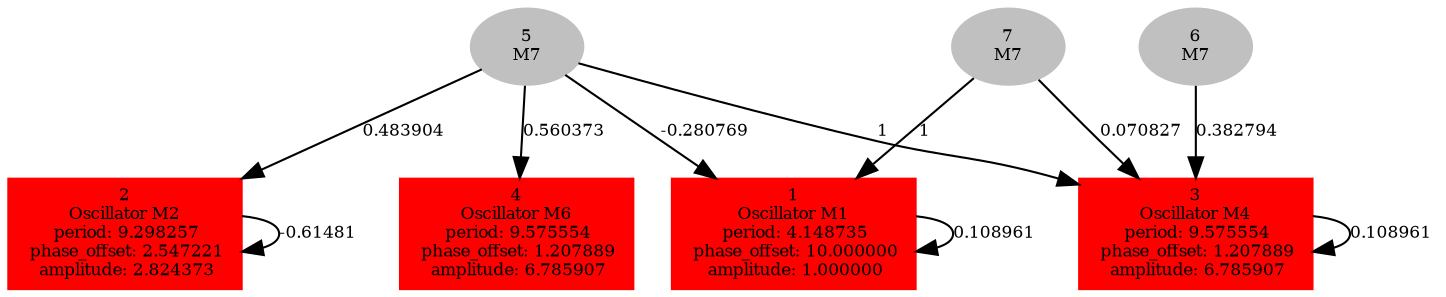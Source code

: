  digraph g{ forcelabels=true;
1 [label=<1<BR />Oscillator M1<BR /> period: 4.148735<BR /> phase_offset: 10.000000<BR /> amplitude: 1.000000>, shape=box,color=red,style=filled,fontsize=8];2 [label=<2<BR />Oscillator M2<BR /> period: 9.298257<BR /> phase_offset: 2.547221<BR /> amplitude: 2.824373>, shape=box,color=red,style=filled,fontsize=8];3 [label=<3<BR />Oscillator M4<BR /> period: 9.575554<BR /> phase_offset: 1.207889<BR /> amplitude: 6.785907>, shape=box,color=red,style=filled,fontsize=8];4 [label=<4<BR />Oscillator M6<BR /> period: 9.575554<BR /> phase_offset: 1.207889<BR /> amplitude: 6.785907>, shape=box,color=red,style=filled,fontsize=8];5[label=<5<BR/>M7>,color="grey",style=filled,fontsize=8];
6[label=<6<BR/>M7>,color="grey",style=filled,fontsize=8];
7[label=<7<BR/>M7>,color="grey",style=filled,fontsize=8];
1 -> 1[label="0.108961 ",fontsize="8"];
2 -> 2[label="-0.61481 ",fontsize="8"];
3 -> 3[label="0.108961 ",fontsize="8"];
5 -> 1[label="-0.280769 ",fontsize="8"];
5 -> 2[label="0.483904 ",fontsize="8"];
5 -> 3[label="1 ",fontsize="8"];
5 -> 4[label="0.560373 ",fontsize="8"];
6 -> 3[label="0.382794 ",fontsize="8"];
7 -> 1[label="1 ",fontsize="8"];
7 -> 3[label="0.070827 ",fontsize="8"];
 }
